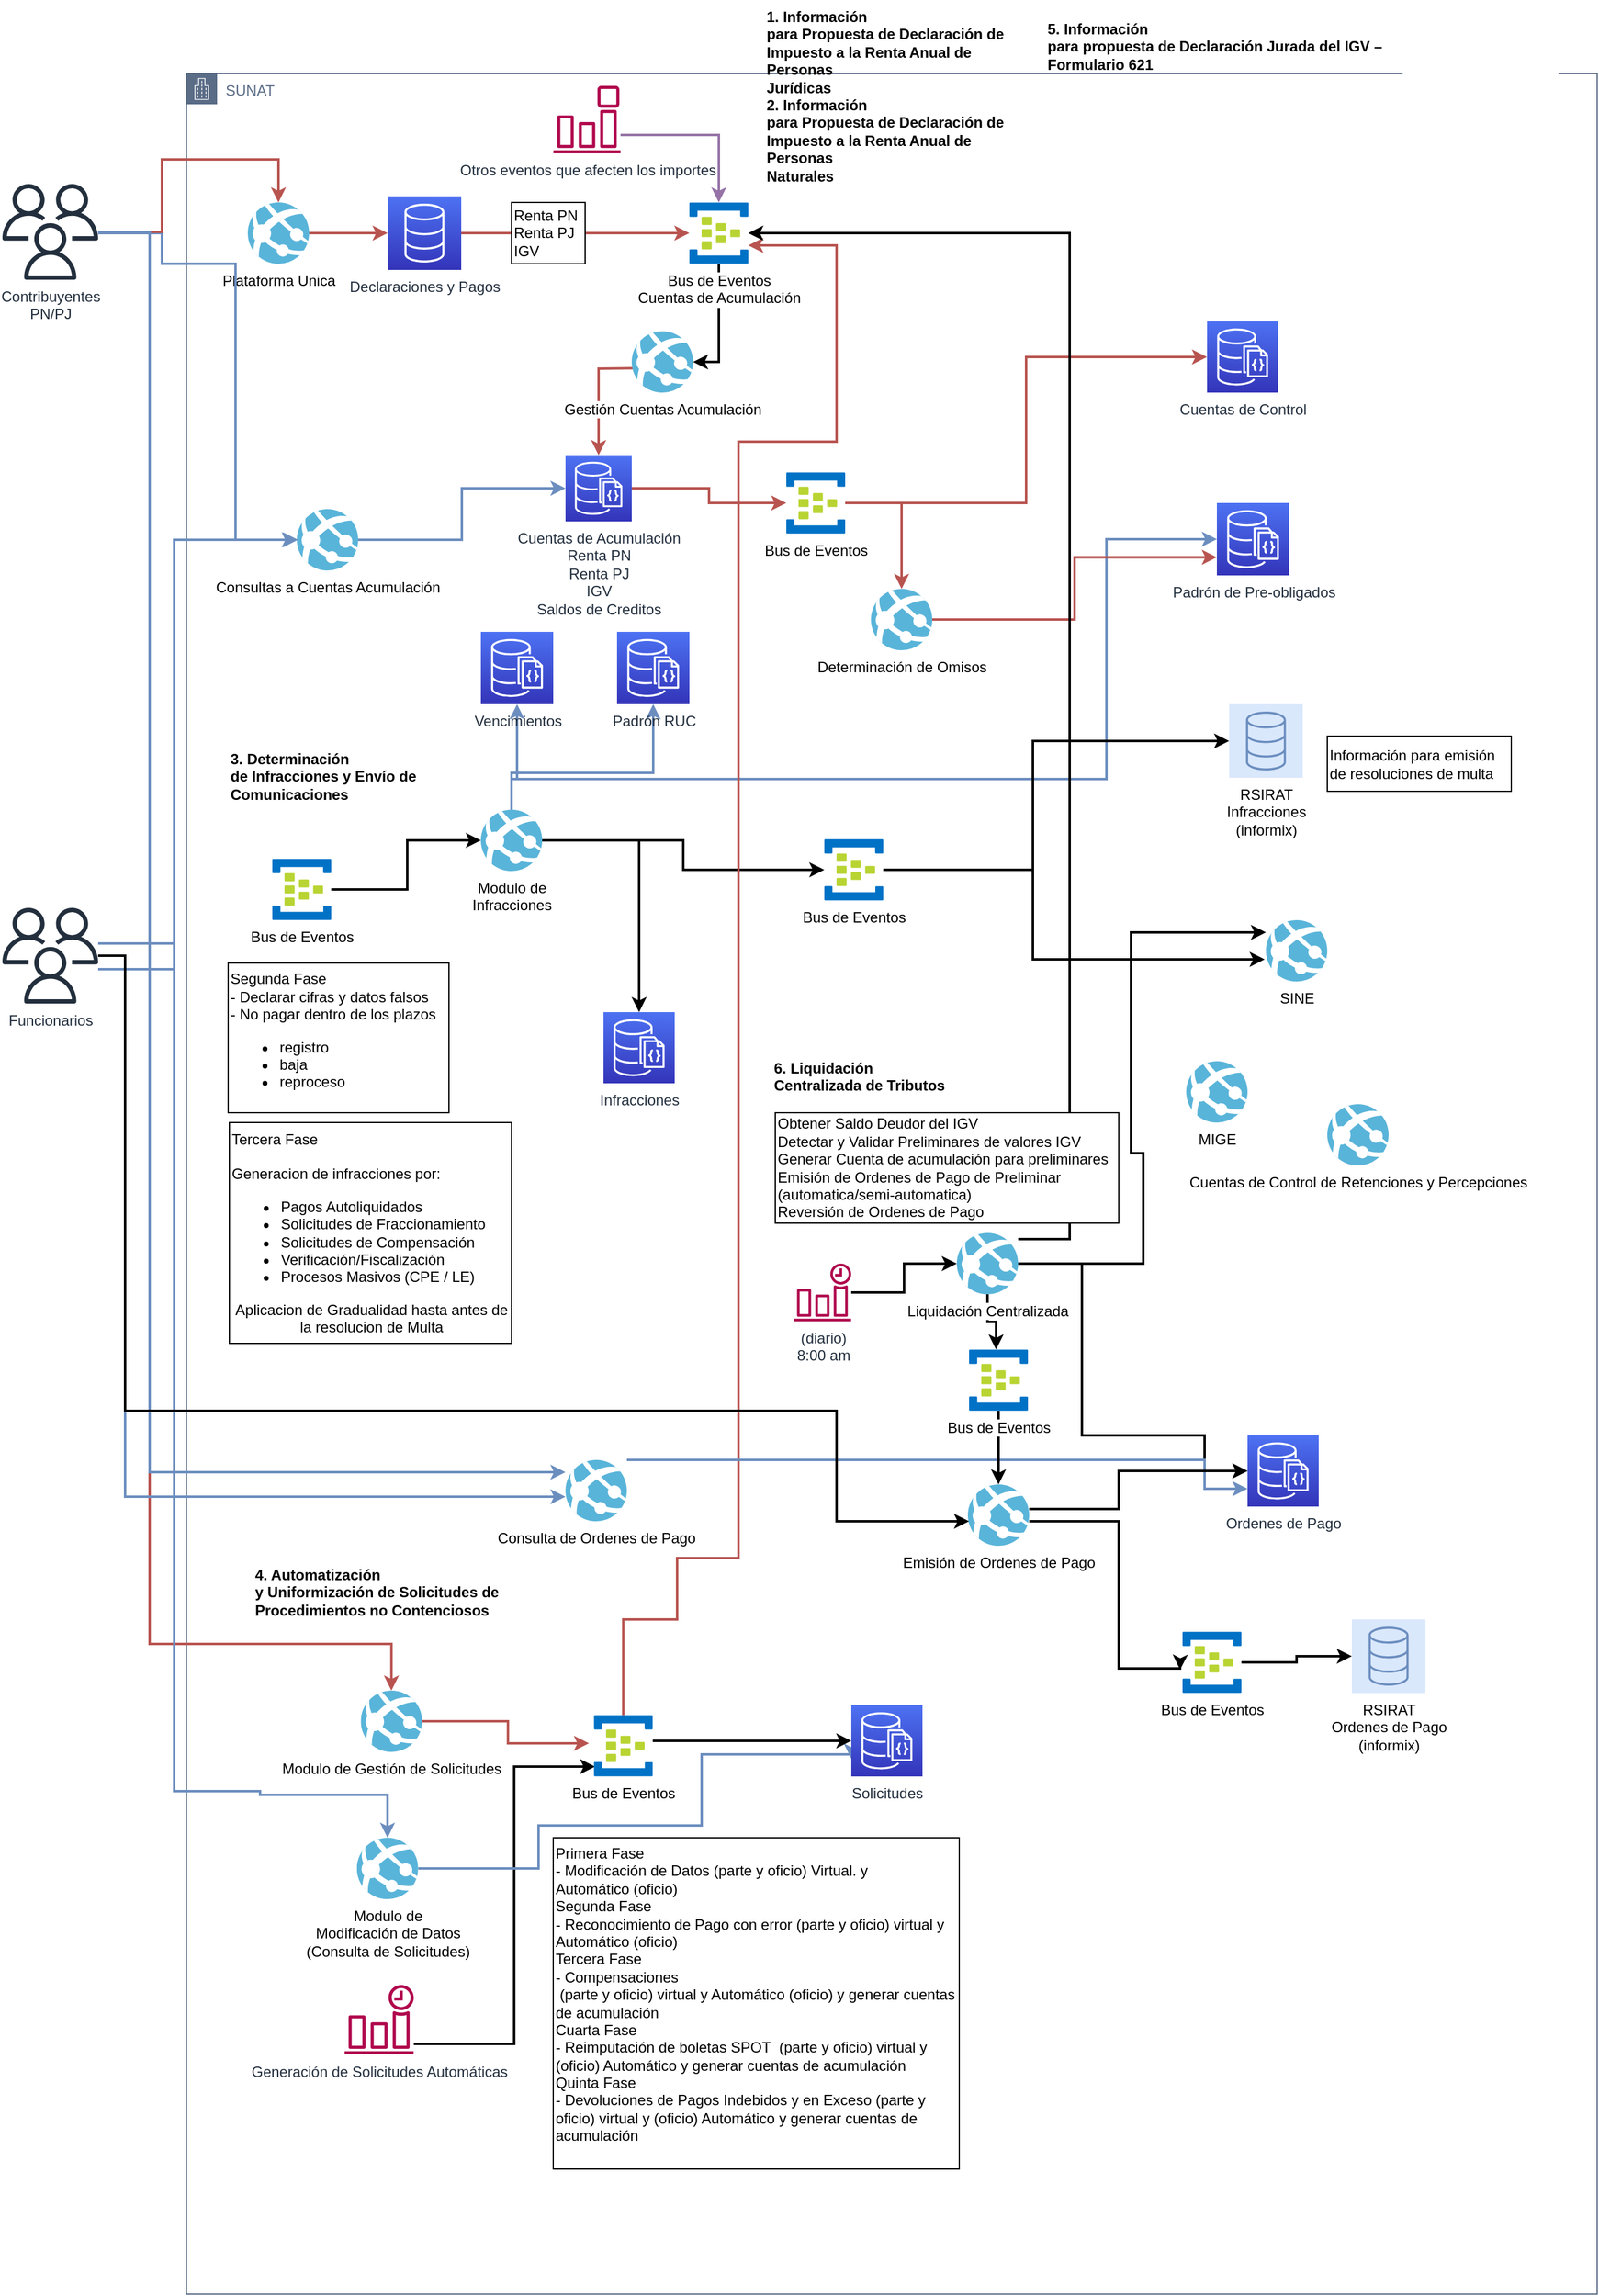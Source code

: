 <mxfile version="20.0.3" type="github">
  <diagram id="YyVtHMCVjJAJdgX77xl3" name="Page-1">
    <mxGraphModel dx="1422" dy="794" grid="1" gridSize="10" guides="1" tooltips="1" connect="1" arrows="1" fold="1" page="1" pageScale="1" pageWidth="827" pageHeight="1169" math="0" shadow="0">
      <root>
        <mxCell id="0" />
        <mxCell id="1" parent="0" />
        <mxCell id="Dba_KshNGZGqnBGReFBX-1" value="SUNAT" style="points=[[0,0],[0.25,0],[0.5,0],[0.75,0],[1,0],[1,0.25],[1,0.5],[1,0.75],[1,1],[0.75,1],[0.5,1],[0.25,1],[0,1],[0,0.75],[0,0.5],[0,0.25]];outlineConnect=0;gradientColor=none;html=1;whiteSpace=wrap;fontSize=12;fontStyle=0;container=1;pointerEvents=0;collapsible=0;recursiveResize=0;shape=mxgraph.aws4.group;grIcon=mxgraph.aws4.group_corporate_data_center;strokeColor=#5A6C86;fillColor=none;verticalAlign=top;align=left;spacingLeft=30;fontColor=#5A6C86;dashed=0;" parent="1" vertex="1">
          <mxGeometry x="180" y="130" width="1150" height="1810" as="geometry" />
        </mxCell>
        <mxCell id="Dba_KshNGZGqnBGReFBX-11" style="edgeStyle=orthogonalEdgeStyle;rounded=0;orthogonalLoop=1;jettySize=auto;html=1;fillColor=#f8cecc;strokeColor=#b85450;strokeWidth=2;" parent="Dba_KshNGZGqnBGReFBX-1" source="605iq-lV5Hz9d19N_AwI-5" target="Dba_KshNGZGqnBGReFBX-10" edge="1">
          <mxGeometry relative="1" as="geometry">
            <mxPoint x="519" y="270" as="targetPoint" />
          </mxGeometry>
        </mxCell>
        <mxCell id="Dba_KshNGZGqnBGReFBX-15" style="edgeStyle=orthogonalEdgeStyle;rounded=0;orthogonalLoop=1;jettySize=auto;html=1;entryX=0;entryY=0.5;entryDx=0;entryDy=0;entryPerimeter=0;fillColor=#f8cecc;strokeColor=#b85450;strokeWidth=2;" parent="Dba_KshNGZGqnBGReFBX-1" source="Dba_KshNGZGqnBGReFBX-10" target="605iq-lV5Hz9d19N_AwI-3" edge="1">
          <mxGeometry relative="1" as="geometry">
            <mxPoint x="659" y="224" as="targetPoint" />
          </mxGeometry>
        </mxCell>
        <mxCell id="rfN_ANFpvwZ0smsy0Tpu-48" style="edgeStyle=orthogonalEdgeStyle;rounded=0;orthogonalLoop=1;jettySize=auto;html=1;strokeWidth=2;fillColor=#f8cecc;strokeColor=#b85450;" parent="Dba_KshNGZGqnBGReFBX-1" source="Dba_KshNGZGqnBGReFBX-10" target="rfN_ANFpvwZ0smsy0Tpu-46" edge="1">
          <mxGeometry relative="1" as="geometry" />
        </mxCell>
        <mxCell id="Dba_KshNGZGqnBGReFBX-10" value="Bus de Eventos" style="sketch=0;aspect=fixed;html=1;points=[];align=center;image;fontSize=12;image=img/lib/mscae/Event_Hubs.svg;" parent="Dba_KshNGZGqnBGReFBX-1" vertex="1">
          <mxGeometry x="489" y="325" width="48" height="50" as="geometry" />
        </mxCell>
        <mxCell id="Dba_KshNGZGqnBGReFBX-19" style="edgeStyle=orthogonalEdgeStyle;rounded=0;orthogonalLoop=1;jettySize=auto;html=1;entryX=0;entryY=0.5;entryDx=0;entryDy=0;entryPerimeter=0;fillColor=#dae8fc;strokeColor=#6c8ebf;strokeWidth=2;" parent="Dba_KshNGZGqnBGReFBX-1" source="Dba_KshNGZGqnBGReFBX-16" target="605iq-lV5Hz9d19N_AwI-5" edge="1">
          <mxGeometry relative="1" as="geometry" />
        </mxCell>
        <mxCell id="Dba_KshNGZGqnBGReFBX-16" value="Consultas a Cuentas Acumulación" style="sketch=0;aspect=fixed;html=1;points=[];align=center;image;fontSize=12;image=img/lib/mscae/App_Services.svg;" parent="Dba_KshNGZGqnBGReFBX-1" vertex="1">
          <mxGeometry x="90" y="355" width="50" height="50" as="geometry" />
        </mxCell>
        <mxCell id="605iq-lV5Hz9d19N_AwI-3" value="Cuentas de Control" style="sketch=0;points=[[0,0,0],[0.25,0,0],[0.5,0,0],[0.75,0,0],[1,0,0],[0,1,0],[0.25,1,0],[0.5,1,0],[0.75,1,0],[1,1,0],[0,0.25,0],[0,0.5,0],[0,0.75,0],[1,0.25,0],[1,0.5,0],[1,0.75,0]];outlineConnect=0;fontColor=#232F3E;gradientColor=#4D72F3;gradientDirection=north;fillColor=#3334B9;strokeColor=#ffffff;dashed=0;verticalLabelPosition=bottom;verticalAlign=top;align=center;html=1;fontSize=12;fontStyle=0;aspect=fixed;shape=mxgraph.aws4.resourceIcon;resIcon=mxgraph.aws4.documentdb_with_mongodb_compatibility;" parent="Dba_KshNGZGqnBGReFBX-1" vertex="1">
          <mxGeometry x="832" y="202" width="58" height="58" as="geometry" />
        </mxCell>
        <mxCell id="605iq-lV5Hz9d19N_AwI-4" value="Padrón de Pre-obligados" style="sketch=0;points=[[0,0,0],[0.25,0,0],[0.5,0,0],[0.75,0,0],[1,0,0],[0,1,0],[0.25,1,0],[0.5,1,0],[0.75,1,0],[1,1,0],[0,0.25,0],[0,0.5,0],[0,0.75,0],[1,0.25,0],[1,0.5,0],[1,0.75,0]];outlineConnect=0;fontColor=#232F3E;gradientColor=#4D72F3;gradientDirection=north;fillColor=#3334B9;strokeColor=#ffffff;dashed=0;verticalLabelPosition=bottom;verticalAlign=top;align=center;html=1;fontSize=12;fontStyle=0;aspect=fixed;shape=mxgraph.aws4.resourceIcon;resIcon=mxgraph.aws4.documentdb_with_mongodb_compatibility;" parent="Dba_KshNGZGqnBGReFBX-1" vertex="1">
          <mxGeometry x="840" y="350" width="59" height="59" as="geometry" />
        </mxCell>
        <mxCell id="605iq-lV5Hz9d19N_AwI-5" value="Cuentas de Acumulación&lt;br&gt;Renta PN&lt;br&gt;Renta PJ&lt;br&gt;IGV&lt;br&gt;Saldos de Creditos" style="sketch=0;points=[[0,0,0],[0.25,0,0],[0.5,0,0],[0.75,0,0],[1,0,0],[0,1,0],[0.25,1,0],[0.5,1,0],[0.75,1,0],[1,1,0],[0,0.25,0],[0,0.5,0],[0,0.75,0],[1,0.25,0],[1,0.5,0],[1,0.75,0]];outlineConnect=0;gradientDirection=north;dashed=0;verticalLabelPosition=bottom;verticalAlign=top;align=center;html=1;fontSize=12;fontStyle=0;aspect=fixed;shape=mxgraph.aws4.resourceIcon;resIcon=mxgraph.aws4.documentdb_with_mongodb_compatibility;fillColor=#3334B9;strokeColor=#ffffff;fontColor=#232F3E;gradientColor=#4D72F3;" parent="Dba_KshNGZGqnBGReFBX-1" vertex="1">
          <mxGeometry x="309" y="311" width="54" height="54" as="geometry" />
        </mxCell>
        <mxCell id="605iq-lV5Hz9d19N_AwI-18" style="edgeStyle=orthogonalEdgeStyle;rounded=0;orthogonalLoop=1;jettySize=auto;html=1;strokeWidth=2;fillColor=#f8cecc;strokeColor=#b85450;" parent="Dba_KshNGZGqnBGReFBX-1" source="605iq-lV5Hz9d19N_AwI-8" target="605iq-lV5Hz9d19N_AwI-15" edge="1">
          <mxGeometry relative="1" as="geometry" />
        </mxCell>
        <mxCell id="605iq-lV5Hz9d19N_AwI-8" value="Plataforma Unica" style="sketch=0;aspect=fixed;html=1;points=[];align=center;image;fontSize=12;image=img/lib/mscae/App_Services.svg;" parent="Dba_KshNGZGqnBGReFBX-1" vertex="1">
          <mxGeometry x="50" y="105" width="50" height="50" as="geometry" />
        </mxCell>
        <mxCell id="605iq-lV5Hz9d19N_AwI-13" style="edgeStyle=orthogonalEdgeStyle;rounded=0;orthogonalLoop=1;jettySize=auto;html=1;fillColor=#f8cecc;strokeColor=#b85450;strokeWidth=2;" parent="Dba_KshNGZGqnBGReFBX-1" target="605iq-lV5Hz9d19N_AwI-5" edge="1">
          <mxGeometry relative="1" as="geometry">
            <mxPoint x="383" y="240" as="sourcePoint" />
          </mxGeometry>
        </mxCell>
        <mxCell id="rfN_ANFpvwZ0smsy0Tpu-47" style="edgeStyle=orthogonalEdgeStyle;rounded=0;orthogonalLoop=1;jettySize=auto;html=1;strokeWidth=2;" parent="Dba_KshNGZGqnBGReFBX-1" source="605iq-lV5Hz9d19N_AwI-9" target="rfN_ANFpvwZ0smsy0Tpu-45" edge="1">
          <mxGeometry relative="1" as="geometry">
            <Array as="points">
              <mxPoint x="434" y="235" />
            </Array>
          </mxGeometry>
        </mxCell>
        <mxCell id="605iq-lV5Hz9d19N_AwI-9" value="Bus de Eventos&lt;br&gt;Cuentas de Acumulación" style="sketch=0;aspect=fixed;html=1;points=[];align=center;image;fontSize=12;image=img/lib/mscae/Event_Hubs.svg;" parent="Dba_KshNGZGqnBGReFBX-1" vertex="1">
          <mxGeometry x="410" y="105" width="48" height="50" as="geometry" />
        </mxCell>
        <mxCell id="605iq-lV5Hz9d19N_AwI-17" style="edgeStyle=orthogonalEdgeStyle;rounded=0;orthogonalLoop=1;jettySize=auto;html=1;strokeWidth=2;fillColor=#f8cecc;strokeColor=#b85450;" parent="Dba_KshNGZGqnBGReFBX-1" source="605iq-lV5Hz9d19N_AwI-15" target="605iq-lV5Hz9d19N_AwI-9" edge="1">
          <mxGeometry relative="1" as="geometry" />
        </mxCell>
        <mxCell id="605iq-lV5Hz9d19N_AwI-15" value="Declaraciones y Pagos" style="sketch=0;points=[[0,0,0],[0.25,0,0],[0.5,0,0],[0.75,0,0],[1,0,0],[0,1,0],[0.25,1,0],[0.5,1,0],[0.75,1,0],[1,1,0],[0,0.25,0],[0,0.5,0],[0,0.75,0],[1,0.25,0],[1,0.5,0],[1,0.75,0]];outlineConnect=0;fontColor=#232F3E;gradientColor=#4D72F3;gradientDirection=north;fillColor=#3334B9;strokeColor=#ffffff;dashed=0;verticalLabelPosition=bottom;verticalAlign=top;align=center;html=1;fontSize=12;fontStyle=0;aspect=fixed;shape=mxgraph.aws4.resourceIcon;resIcon=mxgraph.aws4.database;" parent="Dba_KshNGZGqnBGReFBX-1" vertex="1">
          <mxGeometry x="164" y="100" width="60" height="60" as="geometry" />
        </mxCell>
        <mxCell id="rfN_ANFpvwZ0smsy0Tpu-8" style="edgeStyle=orthogonalEdgeStyle;rounded=0;orthogonalLoop=1;jettySize=auto;html=1;strokeWidth=2;" parent="Dba_KshNGZGqnBGReFBX-1" source="rfN_ANFpvwZ0smsy0Tpu-2" target="rfN_ANFpvwZ0smsy0Tpu-3" edge="1">
          <mxGeometry relative="1" as="geometry" />
        </mxCell>
        <mxCell id="rfN_ANFpvwZ0smsy0Tpu-11" style="edgeStyle=orthogonalEdgeStyle;rounded=0;orthogonalLoop=1;jettySize=auto;html=1;strokeWidth=2;fillColor=#dae8fc;strokeColor=#6c8ebf;" parent="Dba_KshNGZGqnBGReFBX-1" source="rfN_ANFpvwZ0smsy0Tpu-2" target="605iq-lV5Hz9d19N_AwI-4" edge="1">
          <mxGeometry relative="1" as="geometry">
            <Array as="points">
              <mxPoint x="265" y="575" />
              <mxPoint x="750" y="575" />
            </Array>
          </mxGeometry>
        </mxCell>
        <mxCell id="rfN_ANFpvwZ0smsy0Tpu-12" style="edgeStyle=orthogonalEdgeStyle;rounded=0;orthogonalLoop=1;jettySize=auto;html=1;strokeWidth=2;" parent="Dba_KshNGZGqnBGReFBX-1" source="rfN_ANFpvwZ0smsy0Tpu-2" target="rfN_ANFpvwZ0smsy0Tpu-4" edge="1">
          <mxGeometry relative="1" as="geometry">
            <Array as="points" />
          </mxGeometry>
        </mxCell>
        <mxCell id="rfN_ANFpvwZ0smsy0Tpu-14" style="edgeStyle=orthogonalEdgeStyle;rounded=0;orthogonalLoop=1;jettySize=auto;html=1;entryX=0.5;entryY=1;entryDx=0;entryDy=0;entryPerimeter=0;strokeWidth=2;strokeColor=#6c8ebf;fillColor=#dae8fc;" parent="Dba_KshNGZGqnBGReFBX-1" source="rfN_ANFpvwZ0smsy0Tpu-2" target="rfN_ANFpvwZ0smsy0Tpu-13" edge="1">
          <mxGeometry relative="1" as="geometry">
            <Array as="points">
              <mxPoint x="265" y="575" />
              <mxPoint x="270" y="575" />
            </Array>
          </mxGeometry>
        </mxCell>
        <mxCell id="rfN_ANFpvwZ0smsy0Tpu-69" style="edgeStyle=orthogonalEdgeStyle;rounded=0;orthogonalLoop=1;jettySize=auto;html=1;entryX=0.5;entryY=1;entryDx=0;entryDy=0;entryPerimeter=0;strokeWidth=2;strokeColor=#6c8ebf;fillColor=#dae8fc;" parent="Dba_KshNGZGqnBGReFBX-1" source="rfN_ANFpvwZ0smsy0Tpu-2" target="rfN_ANFpvwZ0smsy0Tpu-53" edge="1">
          <mxGeometry relative="1" as="geometry">
            <Array as="points">
              <mxPoint x="265" y="570" />
              <mxPoint x="381" y="570" />
            </Array>
          </mxGeometry>
        </mxCell>
        <mxCell id="rfN_ANFpvwZ0smsy0Tpu-2" value="Modulo de &lt;br&gt;Infracciones" style="sketch=0;aspect=fixed;html=1;points=[];align=center;image;fontSize=12;image=img/lib/mscae/App_Services.svg;" parent="Dba_KshNGZGqnBGReFBX-1" vertex="1">
          <mxGeometry x="240" y="600" width="50" height="50" as="geometry" />
        </mxCell>
        <mxCell id="rfN_ANFpvwZ0smsy0Tpu-3" value="Infracciones" style="sketch=0;points=[[0,0,0],[0.25,0,0],[0.5,0,0],[0.75,0,0],[1,0,0],[0,1,0],[0.25,1,0],[0.5,1,0],[0.75,1,0],[1,1,0],[0,0.25,0],[0,0.5,0],[0,0.75,0],[1,0.25,0],[1,0.5,0],[1,0.75,0]];outlineConnect=0;fontColor=#232F3E;gradientColor=#4D72F3;gradientDirection=north;fillColor=#3334B9;strokeColor=#ffffff;dashed=0;verticalLabelPosition=bottom;verticalAlign=top;align=center;html=1;fontSize=12;fontStyle=0;aspect=fixed;shape=mxgraph.aws4.resourceIcon;resIcon=mxgraph.aws4.documentdb_with_mongodb_compatibility;" parent="Dba_KshNGZGqnBGReFBX-1" vertex="1">
          <mxGeometry x="340" y="765" width="58" height="58" as="geometry" />
        </mxCell>
        <mxCell id="rfN_ANFpvwZ0smsy0Tpu-7" style="edgeStyle=orthogonalEdgeStyle;rounded=0;orthogonalLoop=1;jettySize=auto;html=1;strokeWidth=2;" parent="Dba_KshNGZGqnBGReFBX-1" source="rfN_ANFpvwZ0smsy0Tpu-4" target="rfN_ANFpvwZ0smsy0Tpu-5" edge="1">
          <mxGeometry relative="1" as="geometry">
            <Array as="points">
              <mxPoint x="690" y="649" />
              <mxPoint x="690" y="544" />
            </Array>
          </mxGeometry>
        </mxCell>
        <mxCell id="rfN_ANFpvwZ0smsy0Tpu-68" style="edgeStyle=orthogonalEdgeStyle;rounded=0;orthogonalLoop=1;jettySize=auto;html=1;entryX=-0.02;entryY=0.64;entryDx=0;entryDy=0;entryPerimeter=0;strokeWidth=2;" parent="Dba_KshNGZGqnBGReFBX-1" source="rfN_ANFpvwZ0smsy0Tpu-4" target="rfN_ANFpvwZ0smsy0Tpu-67" edge="1">
          <mxGeometry relative="1" as="geometry">
            <Array as="points">
              <mxPoint x="690" y="649" />
              <mxPoint x="690" y="722" />
            </Array>
          </mxGeometry>
        </mxCell>
        <mxCell id="rfN_ANFpvwZ0smsy0Tpu-4" value="Bus de Eventos" style="sketch=0;aspect=fixed;html=1;points=[];align=center;image;fontSize=12;image=img/lib/mscae/Event_Hubs.svg;" parent="Dba_KshNGZGqnBGReFBX-1" vertex="1">
          <mxGeometry x="520" y="624" width="48" height="50" as="geometry" />
        </mxCell>
        <mxCell id="rfN_ANFpvwZ0smsy0Tpu-5" value="RSIRAT&lt;br&gt;Infracciones&lt;br&gt;(informix)" style="sketch=0;points=[[0,0,0],[0.25,0,0],[0.5,0,0],[0.75,0,0],[1,0,0],[0,1,0],[0.25,1,0],[0.5,1,0],[0.75,1,0],[1,1,0],[0,0.25,0],[0,0.5,0],[0,0.75,0],[1,0.25,0],[1,0.5,0],[1,0.75,0]];outlineConnect=0;gradientDirection=north;dashed=0;verticalLabelPosition=bottom;verticalAlign=top;align=center;html=1;fontSize=12;fontStyle=0;aspect=fixed;shape=mxgraph.aws4.resourceIcon;resIcon=mxgraph.aws4.database;fillColor=#dae8fc;strokeColor=#6c8ebf;" parent="Dba_KshNGZGqnBGReFBX-1" vertex="1">
          <mxGeometry x="850" y="514" width="60" height="60" as="geometry" />
        </mxCell>
        <mxCell id="rfN_ANFpvwZ0smsy0Tpu-10" style="edgeStyle=orthogonalEdgeStyle;rounded=0;orthogonalLoop=1;jettySize=auto;html=1;strokeWidth=2;" parent="Dba_KshNGZGqnBGReFBX-1" source="rfN_ANFpvwZ0smsy0Tpu-9" target="rfN_ANFpvwZ0smsy0Tpu-2" edge="1">
          <mxGeometry relative="1" as="geometry">
            <Array as="points">
              <mxPoint x="180" y="665" />
              <mxPoint x="180" y="625" />
            </Array>
          </mxGeometry>
        </mxCell>
        <mxCell id="rfN_ANFpvwZ0smsy0Tpu-9" value="Bus de Eventos" style="sketch=0;aspect=fixed;html=1;points=[];align=center;image;fontSize=12;image=img/lib/mscae/Event_Hubs.svg;" parent="Dba_KshNGZGqnBGReFBX-1" vertex="1">
          <mxGeometry x="70" y="640" width="48" height="50" as="geometry" />
        </mxCell>
        <mxCell id="rfN_ANFpvwZ0smsy0Tpu-13" value="Vencimientos" style="sketch=0;points=[[0,0,0],[0.25,0,0],[0.5,0,0],[0.75,0,0],[1,0,0],[0,1,0],[0.25,1,0],[0.5,1,0],[0.75,1,0],[1,1,0],[0,0.25,0],[0,0.5,0],[0,0.75,0],[1,0.25,0],[1,0.5,0],[1,0.75,0]];outlineConnect=0;fontColor=#232F3E;gradientColor=#4D72F3;gradientDirection=north;fillColor=#3334B9;strokeColor=#ffffff;dashed=0;verticalLabelPosition=bottom;verticalAlign=top;align=center;html=1;fontSize=12;fontStyle=0;aspect=fixed;shape=mxgraph.aws4.resourceIcon;resIcon=mxgraph.aws4.documentdb_with_mongodb_compatibility;" parent="Dba_KshNGZGqnBGReFBX-1" vertex="1">
          <mxGeometry x="240" y="455" width="59" height="59" as="geometry" />
        </mxCell>
        <mxCell id="rfN_ANFpvwZ0smsy0Tpu-30" style="edgeStyle=orthogonalEdgeStyle;rounded=0;orthogonalLoop=1;jettySize=auto;html=1;entryX=-0.083;entryY=0.46;entryDx=0;entryDy=0;entryPerimeter=0;strokeWidth=2;fillColor=#f8cecc;strokeColor=#b85450;" parent="Dba_KshNGZGqnBGReFBX-1" source="rfN_ANFpvwZ0smsy0Tpu-15" target="rfN_ANFpvwZ0smsy0Tpu-27" edge="1">
          <mxGeometry relative="1" as="geometry" />
        </mxCell>
        <mxCell id="rfN_ANFpvwZ0smsy0Tpu-15" value="Modulo de Gestión de Solicitudes" style="sketch=0;aspect=fixed;html=1;points=[];align=center;image;fontSize=12;image=img/lib/mscae/App_Services.svg;" parent="Dba_KshNGZGqnBGReFBX-1" vertex="1">
          <mxGeometry x="142.13" y="1318" width="50" height="50" as="geometry" />
        </mxCell>
        <mxCell id="rfN_ANFpvwZ0smsy0Tpu-16" value="&lt;b style=&quot;mso-bidi-font-weight:normal&quot;&gt;&lt;span lang=&quot;ES&quot;&gt;3. Determinación&lt;br&gt;de Infracciones y Envío de Comunicaciones&lt;/span&gt;&lt;/b&gt;" style="text;whiteSpace=wrap;html=1;" parent="Dba_KshNGZGqnBGReFBX-1" vertex="1">
          <mxGeometry x="33.5" y="545" width="160" height="50" as="geometry" />
        </mxCell>
        <mxCell id="rfN_ANFpvwZ0smsy0Tpu-19" value="&lt;div&gt;&lt;span style=&quot;text-align: center; background-color: rgb(255, 255, 255);&quot;&gt;Segunda Fase&lt;/span&gt;&lt;br style=&quot;text-align: center;&quot;&gt;&lt;span style=&quot;text-align: center; background-color: rgb(255, 255, 255);&quot;&gt;- Declarar cifras y datos falsos&lt;/span&gt;&lt;br style=&quot;text-align: center;&quot;&gt;&lt;span style=&quot;text-align: center; background-color: rgb(255, 255, 255);&quot;&gt;- No pagar dentro de los plazos&lt;/span&gt;&lt;br&gt;&lt;/div&gt;&lt;ul&gt;&lt;li&gt;registro&lt;/li&gt;&lt;li&gt;baja&lt;/li&gt;&lt;li&gt;reproceso&lt;/li&gt;&lt;/ul&gt;" style="rounded=0;whiteSpace=wrap;html=1;align=left;" parent="Dba_KshNGZGqnBGReFBX-1" vertex="1">
          <mxGeometry x="34" y="725" width="180" height="122" as="geometry" />
        </mxCell>
        <mxCell id="rfN_ANFpvwZ0smsy0Tpu-20" value="&lt;span style=&quot;text-align: center; background-color: rgb(255, 255, 255);&quot;&gt;Tercera Fase&lt;br&gt;&lt;/span&gt;&lt;br&gt;Generacion de infracciones por:&lt;br style=&quot;text-align: center;&quot;&gt;&lt;ul&gt;&lt;li&gt;&lt;span style=&quot;text-align: center; background-color: rgb(255, 255, 255);&quot;&gt;Pagos Autoliquidados&lt;/span&gt;&lt;/li&gt;&lt;li&gt;&lt;span style=&quot;text-align: center; background-color: rgb(255, 255, 255);&quot;&gt;Solicitudes de Fraccionamiento&lt;/span&gt;&lt;/li&gt;&lt;li&gt;&lt;span style=&quot;text-align: center; background-color: rgb(255, 255, 255);&quot;&gt;Solicitudes de Compensación&lt;/span&gt;&lt;/li&gt;&lt;li&gt;&lt;span style=&quot;text-align: center; background-color: rgb(255, 255, 255);&quot;&gt;Verificación/Fiscalización&lt;/span&gt;&lt;/li&gt;&lt;li&gt;&lt;span style=&quot;text-align: center; background-color: rgb(255, 255, 255);&quot;&gt;Procesos Masivos (CPE / LE)&lt;/span&gt;&lt;/li&gt;&lt;/ul&gt;&lt;div style=&quot;text-align: center;&quot;&gt;Aplicacion de Gradualidad hasta antes de la resolucion de Multa&lt;/div&gt;" style="rounded=0;whiteSpace=wrap;html=1;align=left;" parent="Dba_KshNGZGqnBGReFBX-1" vertex="1">
          <mxGeometry x="35" y="855" width="230" height="180" as="geometry" />
        </mxCell>
        <mxCell id="rfN_ANFpvwZ0smsy0Tpu-21" value="&lt;b style=&quot;mso-bidi-font-weight:normal&quot;&gt;&lt;span lang=&quot;ES&quot;&gt;4. Automatización&lt;br&gt;y Uniformización de Solicitudes de Procedimientos no Contenciosos&lt;/span&gt;&lt;/b&gt;&lt;span lang=&quot;ES&quot;&gt;&amp;nbsp;&lt;/span&gt;" style="text;whiteSpace=wrap;html=1;" parent="Dba_KshNGZGqnBGReFBX-1" vertex="1">
          <mxGeometry x="54" y="1210" width="280" height="50" as="geometry" />
        </mxCell>
        <mxCell id="rfN_ANFpvwZ0smsy0Tpu-31" style="edgeStyle=orthogonalEdgeStyle;rounded=0;orthogonalLoop=1;jettySize=auto;html=1;entryX=0.021;entryY=0.84;entryDx=0;entryDy=0;entryPerimeter=0;strokeWidth=2;" parent="Dba_KshNGZGqnBGReFBX-1" source="rfN_ANFpvwZ0smsy0Tpu-22" target="rfN_ANFpvwZ0smsy0Tpu-27" edge="1">
          <mxGeometry relative="1" as="geometry">
            <Array as="points">
              <mxPoint x="267.13" y="1606" />
              <mxPoint x="267.13" y="1380" />
            </Array>
          </mxGeometry>
        </mxCell>
        <mxCell id="rfN_ANFpvwZ0smsy0Tpu-22" value="Generación de Solicitudes Automáticas" style="sketch=0;outlineConnect=0;fontColor=#232F3E;gradientColor=none;fillColor=#B0084D;strokeColor=none;dashed=0;verticalLabelPosition=bottom;verticalAlign=top;align=center;html=1;fontSize=12;fontStyle=0;aspect=fixed;pointerEvents=1;shape=mxgraph.aws4.event_time_based;" parent="Dba_KshNGZGqnBGReFBX-1" vertex="1">
          <mxGeometry x="128.88" y="1558" width="56.5" height="56.5" as="geometry" />
        </mxCell>
        <mxCell id="rfN_ANFpvwZ0smsy0Tpu-29" style="edgeStyle=orthogonalEdgeStyle;rounded=0;orthogonalLoop=1;jettySize=auto;html=1;entryX=0;entryY=0.75;entryDx=0;entryDy=0;entryPerimeter=0;strokeWidth=2;fillColor=#dae8fc;strokeColor=#6c8ebf;" parent="Dba_KshNGZGqnBGReFBX-1" source="rfN_ANFpvwZ0smsy0Tpu-23" target="rfN_ANFpvwZ0smsy0Tpu-26" edge="1">
          <mxGeometry relative="1" as="geometry">
            <Array as="points">
              <mxPoint x="287" y="1463" />
              <mxPoint x="287" y="1428" />
              <mxPoint x="420" y="1428" />
              <mxPoint x="420" y="1370" />
              <mxPoint x="542" y="1370" />
            </Array>
          </mxGeometry>
        </mxCell>
        <mxCell id="rfN_ANFpvwZ0smsy0Tpu-23" value="Modulo de &lt;br&gt;Modificación de Datos&lt;br&gt;(Consulta de Solicitudes)" style="sketch=0;aspect=fixed;html=1;points=[];align=center;image;fontSize=12;image=img/lib/mscae/App_Services.svg;" parent="Dba_KshNGZGqnBGReFBX-1" vertex="1">
          <mxGeometry x="138.88" y="1438" width="50" height="50" as="geometry" />
        </mxCell>
        <mxCell id="rfN_ANFpvwZ0smsy0Tpu-26" value="Solicitudes" style="sketch=0;points=[[0,0,0],[0.25,0,0],[0.5,0,0],[0.75,0,0],[1,0,0],[0,1,0],[0.25,1,0],[0.5,1,0],[0.75,1,0],[1,1,0],[0,0.25,0],[0,0.5,0],[0,0.75,0],[1,0.25,0],[1,0.5,0],[1,0.75,0]];outlineConnect=0;fontColor=#232F3E;gradientColor=#4D72F3;gradientDirection=north;fillColor=#3334B9;strokeColor=#ffffff;dashed=0;verticalLabelPosition=bottom;verticalAlign=top;align=center;html=1;fontSize=12;fontStyle=0;aspect=fixed;shape=mxgraph.aws4.resourceIcon;resIcon=mxgraph.aws4.documentdb_with_mongodb_compatibility;" parent="Dba_KshNGZGqnBGReFBX-1" vertex="1">
          <mxGeometry x="542" y="1330" width="58" height="58" as="geometry" />
        </mxCell>
        <mxCell id="rfN_ANFpvwZ0smsy0Tpu-32" style="edgeStyle=orthogonalEdgeStyle;rounded=0;orthogonalLoop=1;jettySize=auto;html=1;entryX=0;entryY=0.5;entryDx=0;entryDy=0;entryPerimeter=0;strokeWidth=2;" parent="Dba_KshNGZGqnBGReFBX-1" source="rfN_ANFpvwZ0smsy0Tpu-27" target="rfN_ANFpvwZ0smsy0Tpu-26" edge="1">
          <mxGeometry relative="1" as="geometry">
            <Array as="points">
              <mxPoint x="420" y="1359" />
              <mxPoint x="420" y="1359" />
            </Array>
          </mxGeometry>
        </mxCell>
        <mxCell id="rfN_ANFpvwZ0smsy0Tpu-36" style="edgeStyle=orthogonalEdgeStyle;rounded=0;orthogonalLoop=1;jettySize=auto;html=1;strokeWidth=2;fillColor=#f8cecc;strokeColor=#b85450;" parent="Dba_KshNGZGqnBGReFBX-1" source="rfN_ANFpvwZ0smsy0Tpu-27" target="605iq-lV5Hz9d19N_AwI-9" edge="1">
          <mxGeometry relative="1" as="geometry">
            <Array as="points">
              <mxPoint x="356" y="1260" />
              <mxPoint x="400" y="1260" />
              <mxPoint x="400" y="1210" />
              <mxPoint x="450" y="1210" />
              <mxPoint x="450" y="300" />
              <mxPoint x="530" y="300" />
              <mxPoint x="530" y="140" />
            </Array>
          </mxGeometry>
        </mxCell>
        <mxCell id="rfN_ANFpvwZ0smsy0Tpu-27" value="Bus de Eventos" style="sketch=0;aspect=fixed;html=1;points=[];align=center;image;fontSize=12;image=img/lib/mscae/Event_Hubs.svg;" parent="Dba_KshNGZGqnBGReFBX-1" vertex="1">
          <mxGeometry x="332.13" y="1338" width="48" height="50" as="geometry" />
        </mxCell>
        <mxCell id="rfN_ANFpvwZ0smsy0Tpu-35" value="&lt;div&gt;&lt;span style=&quot;text-align: center; background-color: rgb(255, 255, 255);&quot;&gt;Primera Fase&lt;/span&gt;&lt;br style=&quot;text-align: center;&quot;&gt;&lt;span style=&quot;text-align: center; background-color: rgb(255, 255, 255);&quot;&gt;- Modificación de Datos (parte y oficio) Virtual. y Automático&amp;nbsp;(oficio)&lt;/span&gt;&lt;/div&gt;&lt;div&gt;&lt;span style=&quot;text-align: center; background-color: rgb(255, 255, 255);&quot;&gt;Segunda Fase&lt;/span&gt;&lt;/div&gt;&lt;div&gt;&lt;span style=&quot;text-align: center; background-color: rgb(255, 255, 255);&quot;&gt;- Reconocimiento de Pago con error (parte y oficio) virtual y Automático&amp;nbsp;(oficio)&amp;nbsp;&lt;/span&gt;&lt;/div&gt;&lt;div&gt;&lt;span style=&quot;text-align: center; background-color: rgb(255, 255, 255);&quot;&gt;Tercera Fase&lt;/span&gt;&lt;/div&gt;&lt;div&gt;&lt;span style=&quot;text-align: center; background-color: rgb(255, 255, 255);&quot;&gt;- Compensaciones&amp;nbsp;&lt;/span&gt;&lt;/div&gt;&lt;span style=&quot;text-align: center; background-color: rgb(255, 255, 255);&quot;&gt;&amp;nbsp;(parte y oficio) virtual y Automático&amp;nbsp;(oficio) y generar cuentas de acumulación&lt;br&gt;Cuarta Fase&lt;br&gt;- Reimputación de boletas SPOT&amp;nbsp;&lt;/span&gt;&lt;span style=&quot;text-align: center; background-color: rgb(255, 255, 255);&quot;&gt;&amp;nbsp;(parte y oficio) virtual y (oficio) Automático y generar cuentas de acumulación&lt;br&gt;&lt;/span&gt;Quinta Fase&lt;br&gt;- Devoluciones de Pagos Indebidos y en Exceso&amp;nbsp;&lt;span style=&quot;text-align: center; background-color: rgb(255, 255, 255);&quot;&gt;(parte y oficio) virtual y (oficio) Automático y generar cuentas de acumulación&lt;/span&gt;&lt;br style=&quot;text-align: center;&quot;&gt;&lt;span style=&quot;text-align: center; background-color: rgb(255, 255, 255);&quot;&gt;&lt;br&gt;&lt;/span&gt;" style="rounded=0;whiteSpace=wrap;html=1;align=left;" parent="Dba_KshNGZGqnBGReFBX-1" vertex="1">
          <mxGeometry x="299" y="1438" width="331" height="270" as="geometry" />
        </mxCell>
        <mxCell id="rfN_ANFpvwZ0smsy0Tpu-37" value="&lt;div&gt;&lt;span style=&quot;background-color: rgb(255, 255, 255);&quot;&gt;Información para emisión de resoluciones de multa&lt;/span&gt;&lt;/div&gt;" style="rounded=0;whiteSpace=wrap;html=1;align=left;" parent="Dba_KshNGZGqnBGReFBX-1" vertex="1">
          <mxGeometry x="930" y="540" width="150" height="45" as="geometry" />
        </mxCell>
        <mxCell id="rfN_ANFpvwZ0smsy0Tpu-42" style="edgeStyle=orthogonalEdgeStyle;rounded=0;orthogonalLoop=1;jettySize=auto;html=1;strokeWidth=2;fillColor=#e1d5e7;strokeColor=#9673a6;" parent="Dba_KshNGZGqnBGReFBX-1" source="rfN_ANFpvwZ0smsy0Tpu-41" target="605iq-lV5Hz9d19N_AwI-9" edge="1">
          <mxGeometry relative="1" as="geometry">
            <Array as="points">
              <mxPoint x="434" y="50" />
            </Array>
          </mxGeometry>
        </mxCell>
        <mxCell id="rfN_ANFpvwZ0smsy0Tpu-41" value="Otros eventos que afecten los importes" style="sketch=0;outlineConnect=0;fontColor=#232F3E;gradientColor=none;fillColor=#B0084D;strokeColor=none;dashed=0;verticalLabelPosition=bottom;verticalAlign=top;align=center;html=1;fontSize=12;fontStyle=0;aspect=fixed;pointerEvents=1;shape=mxgraph.aws4.event_event_based;" parent="Dba_KshNGZGqnBGReFBX-1" vertex="1">
          <mxGeometry x="299" y="10" width="55" height="55" as="geometry" />
        </mxCell>
        <mxCell id="rfN_ANFpvwZ0smsy0Tpu-43" value="&lt;b style=&quot;mso-bidi-font-weight:normal&quot;&gt;&lt;span lang=&quot;ES&quot;&gt;6. Liquidación&lt;br&gt;Centralizada de Tributos&lt;/span&gt;&lt;/b&gt;" style="text;whiteSpace=wrap;html=1;" parent="Dba_KshNGZGqnBGReFBX-1" vertex="1">
          <mxGeometry x="477" y="797" width="170" height="50" as="geometry" />
        </mxCell>
        <mxCell id="rfN_ANFpvwZ0smsy0Tpu-44" value="&lt;div&gt;&lt;span style=&quot;background-color: rgb(255, 255, 255);&quot;&gt;Renta PN&lt;/span&gt;&lt;/div&gt;&lt;div&gt;&lt;span style=&quot;background-color: rgb(255, 255, 255);&quot;&gt;Renta PJ&lt;/span&gt;&lt;/div&gt;&lt;div&gt;&lt;span style=&quot;background-color: rgb(255, 255, 255);&quot;&gt;IGV&lt;/span&gt;&lt;/div&gt;" style="rounded=0;whiteSpace=wrap;html=1;align=left;" parent="Dba_KshNGZGqnBGReFBX-1" vertex="1">
          <mxGeometry x="265" y="105" width="60" height="50" as="geometry" />
        </mxCell>
        <mxCell id="rfN_ANFpvwZ0smsy0Tpu-45" value="Gestión Cuentas Acumulación" style="sketch=0;aspect=fixed;html=1;points=[];align=center;image;fontSize=12;image=img/lib/mscae/App_Services.svg;" parent="Dba_KshNGZGqnBGReFBX-1" vertex="1">
          <mxGeometry x="363" y="210" width="50" height="50" as="geometry" />
        </mxCell>
        <mxCell id="rfN_ANFpvwZ0smsy0Tpu-49" style="edgeStyle=orthogonalEdgeStyle;rounded=0;orthogonalLoop=1;jettySize=auto;html=1;entryX=0;entryY=0.75;entryDx=0;entryDy=0;entryPerimeter=0;strokeWidth=2;fillColor=#f8cecc;strokeColor=#b85450;" parent="Dba_KshNGZGqnBGReFBX-1" source="rfN_ANFpvwZ0smsy0Tpu-46" target="605iq-lV5Hz9d19N_AwI-4" edge="1">
          <mxGeometry relative="1" as="geometry" />
        </mxCell>
        <mxCell id="rfN_ANFpvwZ0smsy0Tpu-46" value="Determinación de Omisos" style="sketch=0;aspect=fixed;html=1;points=[];align=center;image;fontSize=12;image=img/lib/mscae/App_Services.svg;" parent="Dba_KshNGZGqnBGReFBX-1" vertex="1">
          <mxGeometry x="558" y="420" width="50" height="50" as="geometry" />
        </mxCell>
        <mxCell id="rfN_ANFpvwZ0smsy0Tpu-51" value="MIGE" style="sketch=0;aspect=fixed;html=1;points=[];align=center;image;fontSize=12;image=img/lib/mscae/App_Services.svg;" parent="Dba_KshNGZGqnBGReFBX-1" vertex="1">
          <mxGeometry x="815" y="805" width="50" height="50" as="geometry" />
        </mxCell>
        <mxCell id="rfN_ANFpvwZ0smsy0Tpu-52" value="Cuentas de Control de Retenciones y Percepciones" style="sketch=0;aspect=fixed;html=1;points=[];align=center;image;fontSize=12;image=img/lib/mscae/App_Services.svg;" parent="Dba_KshNGZGqnBGReFBX-1" vertex="1">
          <mxGeometry x="930" y="840" width="50" height="50" as="geometry" />
        </mxCell>
        <mxCell id="rfN_ANFpvwZ0smsy0Tpu-53" value="Padrón RUC" style="sketch=0;points=[[0,0,0],[0.25,0,0],[0.5,0,0],[0.75,0,0],[1,0,0],[0,1,0],[0.25,1,0],[0.5,1,0],[0.75,1,0],[1,1,0],[0,0.25,0],[0,0.5,0],[0,0.75,0],[1,0.25,0],[1,0.5,0],[1,0.75,0]];outlineConnect=0;fontColor=#232F3E;gradientColor=#4D72F3;gradientDirection=north;fillColor=#3334B9;strokeColor=#ffffff;dashed=0;verticalLabelPosition=bottom;verticalAlign=top;align=center;html=1;fontSize=12;fontStyle=0;aspect=fixed;shape=mxgraph.aws4.resourceIcon;resIcon=mxgraph.aws4.documentdb_with_mongodb_compatibility;" parent="Dba_KshNGZGqnBGReFBX-1" vertex="1">
          <mxGeometry x="351" y="455" width="59" height="59" as="geometry" />
        </mxCell>
        <mxCell id="rfN_ANFpvwZ0smsy0Tpu-56" style="edgeStyle=orthogonalEdgeStyle;rounded=0;orthogonalLoop=1;jettySize=auto;html=1;entryX=-0.042;entryY=0.62;entryDx=0;entryDy=0;entryPerimeter=0;strokeWidth=2;" parent="Dba_KshNGZGqnBGReFBX-1" source="rfN_ANFpvwZ0smsy0Tpu-76" target="rfN_ANFpvwZ0smsy0Tpu-55" edge="1">
          <mxGeometry relative="1" as="geometry">
            <mxPoint x="642" y="990" as="sourcePoint" />
            <Array as="points">
              <mxPoint x="760" y="1180" />
              <mxPoint x="760" y="1300" />
            </Array>
          </mxGeometry>
        </mxCell>
        <mxCell id="rfN_ANFpvwZ0smsy0Tpu-60" style="edgeStyle=orthogonalEdgeStyle;rounded=0;orthogonalLoop=1;jettySize=auto;html=1;entryX=0;entryY=0.5;entryDx=0;entryDy=0;entryPerimeter=0;strokeWidth=2;startArrow=none;" parent="Dba_KshNGZGqnBGReFBX-1" source="rfN_ANFpvwZ0smsy0Tpu-70" target="rfN_ANFpvwZ0smsy0Tpu-59" edge="1">
          <mxGeometry relative="1" as="geometry">
            <mxPoint x="642" y="990" as="sourcePoint" />
            <Array as="points">
              <mxPoint x="730" y="970" />
              <mxPoint x="730" y="1110" />
              <mxPoint x="830" y="1110" />
            </Array>
          </mxGeometry>
        </mxCell>
        <mxCell id="rfN_ANFpvwZ0smsy0Tpu-58" style="edgeStyle=orthogonalEdgeStyle;rounded=0;orthogonalLoop=1;jettySize=auto;html=1;strokeWidth=2;" parent="Dba_KshNGZGqnBGReFBX-1" source="rfN_ANFpvwZ0smsy0Tpu-55" target="rfN_ANFpvwZ0smsy0Tpu-57" edge="1">
          <mxGeometry relative="1" as="geometry" />
        </mxCell>
        <mxCell id="rfN_ANFpvwZ0smsy0Tpu-55" value="Bus de Eventos" style="sketch=0;aspect=fixed;html=1;points=[];align=center;image;fontSize=12;image=img/lib/mscae/Event_Hubs.svg;" parent="Dba_KshNGZGqnBGReFBX-1" vertex="1">
          <mxGeometry x="812" y="1270" width="48" height="50" as="geometry" />
        </mxCell>
        <mxCell id="rfN_ANFpvwZ0smsy0Tpu-57" value="RSIRAT&lt;br&gt;Ordenes de Pago&lt;br&gt;(informix)" style="sketch=0;points=[[0,0,0],[0.25,0,0],[0.5,0,0],[0.75,0,0],[1,0,0],[0,1,0],[0.25,1,0],[0.5,1,0],[0.75,1,0],[1,1,0],[0,0.25,0],[0,0.5,0],[0,0.75,0],[1,0.25,0],[1,0.5,0],[1,0.75,0]];outlineConnect=0;gradientDirection=north;fillColor=#dae8fc;strokeColor=#6c8ebf;dashed=0;verticalLabelPosition=bottom;verticalAlign=top;align=center;html=1;fontSize=12;fontStyle=0;aspect=fixed;shape=mxgraph.aws4.resourceIcon;resIcon=mxgraph.aws4.database;" parent="Dba_KshNGZGqnBGReFBX-1" vertex="1">
          <mxGeometry x="950" y="1260" width="60" height="60" as="geometry" />
        </mxCell>
        <mxCell id="rfN_ANFpvwZ0smsy0Tpu-59" value="Ordenes de Pago" style="sketch=0;points=[[0,0,0],[0.25,0,0],[0.5,0,0],[0.75,0,0],[1,0,0],[0,1,0],[0.25,1,0],[0.5,1,0],[0.75,1,0],[1,1,0],[0,0.25,0],[0,0.5,0],[0,0.75,0],[1,0.25,0],[1,0.5,0],[1,0.75,0]];outlineConnect=0;fontColor=#232F3E;gradientColor=#4D72F3;gradientDirection=north;fillColor=#3334B9;strokeColor=#ffffff;dashed=0;verticalLabelPosition=bottom;verticalAlign=top;align=center;html=1;fontSize=12;fontStyle=0;aspect=fixed;shape=mxgraph.aws4.resourceIcon;resIcon=mxgraph.aws4.documentdb_with_mongodb_compatibility;" parent="Dba_KshNGZGqnBGReFBX-1" vertex="1">
          <mxGeometry x="865" y="1110" width="58" height="58" as="geometry" />
        </mxCell>
        <mxCell id="rfN_ANFpvwZ0smsy0Tpu-65" style="edgeStyle=orthogonalEdgeStyle;rounded=0;orthogonalLoop=1;jettySize=auto;html=1;entryX=0;entryY=0.75;entryDx=0;entryDy=0;entryPerimeter=0;strokeWidth=2;fillColor=#dae8fc;strokeColor=#6c8ebf;" parent="Dba_KshNGZGqnBGReFBX-1" source="rfN_ANFpvwZ0smsy0Tpu-62" target="rfN_ANFpvwZ0smsy0Tpu-59" edge="1">
          <mxGeometry relative="1" as="geometry">
            <mxPoint x="632" y="1055" as="sourcePoint" />
            <Array as="points">
              <mxPoint x="830" y="1130" />
            </Array>
          </mxGeometry>
        </mxCell>
        <mxCell id="rfN_ANFpvwZ0smsy0Tpu-62" value="Consulta de Ordenes de Pago" style="sketch=0;aspect=fixed;html=1;points=[];align=center;image;fontSize=12;image=img/lib/mscae/App_Services.svg;" parent="Dba_KshNGZGqnBGReFBX-1" vertex="1">
          <mxGeometry x="309" y="1130" width="50" height="50" as="geometry" />
        </mxCell>
        <mxCell id="rfN_ANFpvwZ0smsy0Tpu-73" style="edgeStyle=orthogonalEdgeStyle;rounded=0;orthogonalLoop=1;jettySize=auto;html=1;strokeWidth=2;" parent="Dba_KshNGZGqnBGReFBX-1" source="rfN_ANFpvwZ0smsy0Tpu-66" target="rfN_ANFpvwZ0smsy0Tpu-70" edge="1">
          <mxGeometry relative="1" as="geometry" />
        </mxCell>
        <mxCell id="rfN_ANFpvwZ0smsy0Tpu-66" value="(diario)&lt;br&gt;8:00 am" style="sketch=0;outlineConnect=0;fontColor=#232F3E;gradientColor=none;fillColor=#B0084D;strokeColor=none;dashed=0;verticalLabelPosition=bottom;verticalAlign=top;align=center;html=1;fontSize=12;fontStyle=0;aspect=fixed;pointerEvents=1;shape=mxgraph.aws4.event_time_based;" parent="Dba_KshNGZGqnBGReFBX-1" vertex="1">
          <mxGeometry x="495" y="970" width="47" height="47" as="geometry" />
        </mxCell>
        <mxCell id="rfN_ANFpvwZ0smsy0Tpu-67" value="SINE" style="sketch=0;aspect=fixed;html=1;points=[];align=center;image;fontSize=12;image=img/lib/mscae/App_Services.svg;" parent="Dba_KshNGZGqnBGReFBX-1" vertex="1">
          <mxGeometry x="880" y="690" width="50" height="50" as="geometry" />
        </mxCell>
        <mxCell id="rfN_ANFpvwZ0smsy0Tpu-74" style="edgeStyle=orthogonalEdgeStyle;rounded=0;orthogonalLoop=1;jettySize=auto;html=1;strokeWidth=2;" parent="Dba_KshNGZGqnBGReFBX-1" source="rfN_ANFpvwZ0smsy0Tpu-70" target="rfN_ANFpvwZ0smsy0Tpu-67" edge="1">
          <mxGeometry relative="1" as="geometry">
            <Array as="points">
              <mxPoint x="780" y="970" />
              <mxPoint x="780" y="880" />
              <mxPoint x="770" y="880" />
              <mxPoint x="770" y="700" />
            </Array>
          </mxGeometry>
        </mxCell>
        <mxCell id="rfN_ANFpvwZ0smsy0Tpu-80" style="edgeStyle=orthogonalEdgeStyle;rounded=0;orthogonalLoop=1;jettySize=auto;html=1;entryX=0.458;entryY=0;entryDx=0;entryDy=0;entryPerimeter=0;strokeWidth=2;" parent="Dba_KshNGZGqnBGReFBX-1" source="rfN_ANFpvwZ0smsy0Tpu-70" target="rfN_ANFpvwZ0smsy0Tpu-79" edge="1">
          <mxGeometry relative="1" as="geometry" />
        </mxCell>
        <mxCell id="rfN_ANFpvwZ0smsy0Tpu-82" style="edgeStyle=orthogonalEdgeStyle;rounded=0;orthogonalLoop=1;jettySize=auto;html=1;strokeWidth=2;" parent="Dba_KshNGZGqnBGReFBX-1" source="rfN_ANFpvwZ0smsy0Tpu-70" target="605iq-lV5Hz9d19N_AwI-9" edge="1">
          <mxGeometry relative="1" as="geometry">
            <Array as="points">
              <mxPoint x="720" y="950" />
              <mxPoint x="720" y="130" />
            </Array>
          </mxGeometry>
        </mxCell>
        <mxCell id="rfN_ANFpvwZ0smsy0Tpu-70" value="Liquidación Centralizada" style="sketch=0;aspect=fixed;html=1;points=[];align=center;image;fontSize=12;image=img/lib/mscae/App_Services.svg;" parent="Dba_KshNGZGqnBGReFBX-1" vertex="1">
          <mxGeometry x="628" y="945" width="50" height="50" as="geometry" />
        </mxCell>
        <mxCell id="rfN_ANFpvwZ0smsy0Tpu-75" value="&lt;div&gt;&lt;span style=&quot;background-color: rgb(255, 255, 255);&quot;&gt;Obtener Saldo Deudor del IGV&lt;/span&gt;&lt;/div&gt;&lt;div&gt;&lt;span style=&quot;background-color: rgb(255, 255, 255);&quot;&gt;Detectar y Validar Preliminares de valores IGV&lt;/span&gt;&lt;/div&gt;&lt;div&gt;&lt;span style=&quot;background-color: rgb(255, 255, 255);&quot;&gt;Generar Cuenta de acumulación para preliminares&lt;/span&gt;&lt;/div&gt;&lt;div&gt;&lt;span style=&quot;background-color: rgb(255, 255, 255);&quot;&gt;Emisión de Ordenes de Pago de Preliminar (automatica/semi-automatica)&lt;/span&gt;&lt;/div&gt;&lt;div&gt;&lt;span style=&quot;background-color: rgb(255, 255, 255);&quot;&gt;Reversión de Ordenes de Pago&lt;/span&gt;&lt;/div&gt;" style="rounded=0;whiteSpace=wrap;html=1;align=left;" parent="Dba_KshNGZGqnBGReFBX-1" vertex="1">
          <mxGeometry x="480" y="847" width="280" height="90" as="geometry" />
        </mxCell>
        <mxCell id="rfN_ANFpvwZ0smsy0Tpu-78" style="edgeStyle=orthogonalEdgeStyle;rounded=0;orthogonalLoop=1;jettySize=auto;html=1;entryX=0;entryY=0.5;entryDx=0;entryDy=0;entryPerimeter=0;strokeWidth=2;" parent="Dba_KshNGZGqnBGReFBX-1" source="rfN_ANFpvwZ0smsy0Tpu-76" target="rfN_ANFpvwZ0smsy0Tpu-59" edge="1">
          <mxGeometry relative="1" as="geometry">
            <Array as="points">
              <mxPoint x="760" y="1170" />
              <mxPoint x="760" y="1139" />
            </Array>
          </mxGeometry>
        </mxCell>
        <mxCell id="rfN_ANFpvwZ0smsy0Tpu-76" value="Emisión de Ordenes de Pago" style="sketch=0;aspect=fixed;html=1;points=[];align=center;image;fontSize=12;image=img/lib/mscae/App_Services.svg;" parent="Dba_KshNGZGqnBGReFBX-1" vertex="1">
          <mxGeometry x="637" y="1150" width="50" height="50" as="geometry" />
        </mxCell>
        <mxCell id="rfN_ANFpvwZ0smsy0Tpu-81" style="edgeStyle=orthogonalEdgeStyle;rounded=0;orthogonalLoop=1;jettySize=auto;html=1;strokeWidth=2;" parent="Dba_KshNGZGqnBGReFBX-1" source="rfN_ANFpvwZ0smsy0Tpu-79" target="rfN_ANFpvwZ0smsy0Tpu-76" edge="1">
          <mxGeometry relative="1" as="geometry" />
        </mxCell>
        <mxCell id="rfN_ANFpvwZ0smsy0Tpu-79" value="Bus de Eventos" style="sketch=0;aspect=fixed;html=1;points=[];align=center;image;fontSize=12;image=img/lib/mscae/Event_Hubs.svg;" parent="Dba_KshNGZGqnBGReFBX-1" vertex="1">
          <mxGeometry x="638" y="1040" width="48" height="50" as="geometry" />
        </mxCell>
        <mxCell id="rfN_ANFpvwZ0smsy0Tpu-17" value="&lt;b style=&quot;mso-bidi-font-weight:normal&quot;&gt;&lt;span lang=&quot;ES&quot;&gt;1. Información&lt;br&gt;para Propuesta de Declaración de Impuesto a la Renta Anual de Personas&lt;br&gt;Jurídicas&lt;br&gt;&lt;/span&gt;&lt;/b&gt;&lt;b&gt;&lt;span style=&quot;font-size:9.0pt;font-family:&amp;quot;Arial&amp;quot;,sans-serif;mso-fareast-font-family:&lt;br/&gt;Arial;mso-ansi-language:ES;mso-fareast-language:ES-PE;mso-bidi-language:AR-SA&quot; lang=&quot;ES&quot;&gt;2. Información&lt;br/&gt;para Propuesta de Declaración de Impuesto a la Renta Anual de Personas&lt;br/&gt;Naturales&lt;/span&gt;&lt;/b&gt;&lt;b style=&quot;mso-bidi-font-weight:normal&quot;&gt;&lt;span lang=&quot;ES&quot;&gt;&lt;span style=&quot;mso-spacerun:yes&quot;&gt;&amp;nbsp;&amp;nbsp;&lt;br&gt;&lt;br&gt;&lt;/span&gt;&lt;/span&gt;&lt;/b&gt;" style="text;whiteSpace=wrap;html=1;" parent="Dba_KshNGZGqnBGReFBX-1" vertex="1">
          <mxGeometry x="471" y="-60" width="200" height="150" as="geometry" />
        </mxCell>
        <mxCell id="Dba_KshNGZGqnBGReFBX-17" style="edgeStyle=orthogonalEdgeStyle;rounded=0;orthogonalLoop=1;jettySize=auto;html=1;entryX=0.02;entryY=0.5;entryDx=0;entryDy=0;entryPerimeter=0;fillColor=#dae8fc;strokeColor=#6c8ebf;strokeWidth=2;" parent="1" source="Dba_KshNGZGqnBGReFBX-4" target="Dba_KshNGZGqnBGReFBX-16" edge="1">
          <mxGeometry relative="1" as="geometry">
            <Array as="points">
              <mxPoint x="160" y="260" />
              <mxPoint x="160" y="285" />
              <mxPoint x="220" y="285" />
              <mxPoint x="220" y="510" />
            </Array>
          </mxGeometry>
        </mxCell>
        <mxCell id="605iq-lV5Hz9d19N_AwI-19" style="edgeStyle=orthogonalEdgeStyle;rounded=0;orthogonalLoop=1;jettySize=auto;html=1;strokeWidth=2;fillColor=#f8cecc;strokeColor=#b85450;" parent="1" source="Dba_KshNGZGqnBGReFBX-4" target="605iq-lV5Hz9d19N_AwI-8" edge="1">
          <mxGeometry relative="1" as="geometry">
            <Array as="points">
              <mxPoint x="160" y="259" />
              <mxPoint x="160" y="200" />
            </Array>
          </mxGeometry>
        </mxCell>
        <mxCell id="rfN_ANFpvwZ0smsy0Tpu-25" style="edgeStyle=orthogonalEdgeStyle;rounded=0;orthogonalLoop=1;jettySize=auto;html=1;strokeWidth=2;fillColor=#f8cecc;strokeColor=#b85450;" parent="1" source="Dba_KshNGZGqnBGReFBX-4" target="rfN_ANFpvwZ0smsy0Tpu-15" edge="1">
          <mxGeometry relative="1" as="geometry">
            <Array as="points">
              <mxPoint x="150" y="259" />
              <mxPoint x="150" y="1410" />
            </Array>
          </mxGeometry>
        </mxCell>
        <mxCell id="rfN_ANFpvwZ0smsy0Tpu-64" style="edgeStyle=orthogonalEdgeStyle;rounded=0;orthogonalLoop=1;jettySize=auto;html=1;strokeWidth=2;fillColor=#dae8fc;strokeColor=#6c8ebf;" parent="1" source="Dba_KshNGZGqnBGReFBX-4" target="rfN_ANFpvwZ0smsy0Tpu-62" edge="1">
          <mxGeometry relative="1" as="geometry">
            <Array as="points">
              <mxPoint x="150" y="259" />
              <mxPoint x="150" y="1270" />
            </Array>
          </mxGeometry>
        </mxCell>
        <mxCell id="Dba_KshNGZGqnBGReFBX-4" value="Contribuyentes&lt;br&gt;PN/PJ" style="sketch=0;outlineConnect=0;fontColor=#232F3E;gradientColor=none;fillColor=#232F3D;strokeColor=none;dashed=0;verticalLabelPosition=bottom;verticalAlign=top;align=center;html=1;fontSize=12;fontStyle=0;aspect=fixed;pointerEvents=1;shape=mxgraph.aws4.users;" parent="1" vertex="1">
          <mxGeometry x="30" y="220" width="78" height="78" as="geometry" />
        </mxCell>
        <mxCell id="Dba_KshNGZGqnBGReFBX-18" style="edgeStyle=orthogonalEdgeStyle;rounded=0;orthogonalLoop=1;jettySize=auto;html=1;fillColor=#dae8fc;strokeColor=#6c8ebf;strokeWidth=2;" parent="1" source="Dba_KshNGZGqnBGReFBX-5" target="Dba_KshNGZGqnBGReFBX-16" edge="1">
          <mxGeometry relative="1" as="geometry">
            <mxPoint x="108" y="924" as="sourcePoint" />
            <Array as="points">
              <mxPoint x="170" y="860" />
              <mxPoint x="170" y="510" />
            </Array>
          </mxGeometry>
        </mxCell>
        <mxCell id="rfN_ANFpvwZ0smsy0Tpu-24" style="edgeStyle=orthogonalEdgeStyle;rounded=0;orthogonalLoop=1;jettySize=auto;html=1;strokeWidth=2;strokeColor=#6c8ebf;fillColor=#dae8fc;" parent="1" source="Dba_KshNGZGqnBGReFBX-5" target="rfN_ANFpvwZ0smsy0Tpu-23" edge="1">
          <mxGeometry relative="1" as="geometry">
            <Array as="points">
              <mxPoint x="170" y="839" />
              <mxPoint x="170" y="1530" />
              <mxPoint x="240" y="1530" />
              <mxPoint x="240" y="1533" />
            </Array>
          </mxGeometry>
        </mxCell>
        <mxCell id="rfN_ANFpvwZ0smsy0Tpu-63" style="edgeStyle=orthogonalEdgeStyle;rounded=0;orthogonalLoop=1;jettySize=auto;html=1;strokeWidth=2;strokeColor=#6c8ebf;fillColor=#dae8fc;" parent="1" source="Dba_KshNGZGqnBGReFBX-5" target="rfN_ANFpvwZ0smsy0Tpu-62" edge="1">
          <mxGeometry relative="1" as="geometry">
            <Array as="points">
              <mxPoint x="130" y="849" />
              <mxPoint x="130" y="1290" />
            </Array>
          </mxGeometry>
        </mxCell>
        <mxCell id="rfN_ANFpvwZ0smsy0Tpu-77" style="edgeStyle=orthogonalEdgeStyle;rounded=0;orthogonalLoop=1;jettySize=auto;html=1;entryX=0.02;entryY=0.6;entryDx=0;entryDy=0;entryPerimeter=0;strokeWidth=2;" parent="1" source="Dba_KshNGZGqnBGReFBX-5" target="rfN_ANFpvwZ0smsy0Tpu-76" edge="1">
          <mxGeometry relative="1" as="geometry">
            <Array as="points">
              <mxPoint x="130" y="849" />
              <mxPoint x="130" y="1220" />
              <mxPoint x="710" y="1220" />
              <mxPoint x="710" y="1310" />
            </Array>
          </mxGeometry>
        </mxCell>
        <mxCell id="Dba_KshNGZGqnBGReFBX-5" value="Funcionarios" style="sketch=0;outlineConnect=0;fontColor=#232F3E;gradientColor=none;fillColor=#232F3D;strokeColor=none;dashed=0;verticalLabelPosition=bottom;verticalAlign=top;align=center;html=1;fontSize=12;fontStyle=0;aspect=fixed;pointerEvents=1;shape=mxgraph.aws4.users;" parent="1" vertex="1">
          <mxGeometry x="30" y="810" width="78" height="78" as="geometry" />
        </mxCell>
        <mxCell id="rfN_ANFpvwZ0smsy0Tpu-38" value="&lt;b style=&quot;mso-bidi-font-weight:normal&quot;&gt;&lt;span lang=&quot;ES&quot;&gt;5. Información&lt;br&gt;para propuesta de Declaración Jurada del IGV – Formulario 621&lt;/span&gt;&lt;/b&gt;" style="text;whiteSpace=wrap;html=1;" parent="1" vertex="1">
          <mxGeometry x="880" y="80" width="310" height="80" as="geometry" />
        </mxCell>
      </root>
    </mxGraphModel>
  </diagram>
</mxfile>
